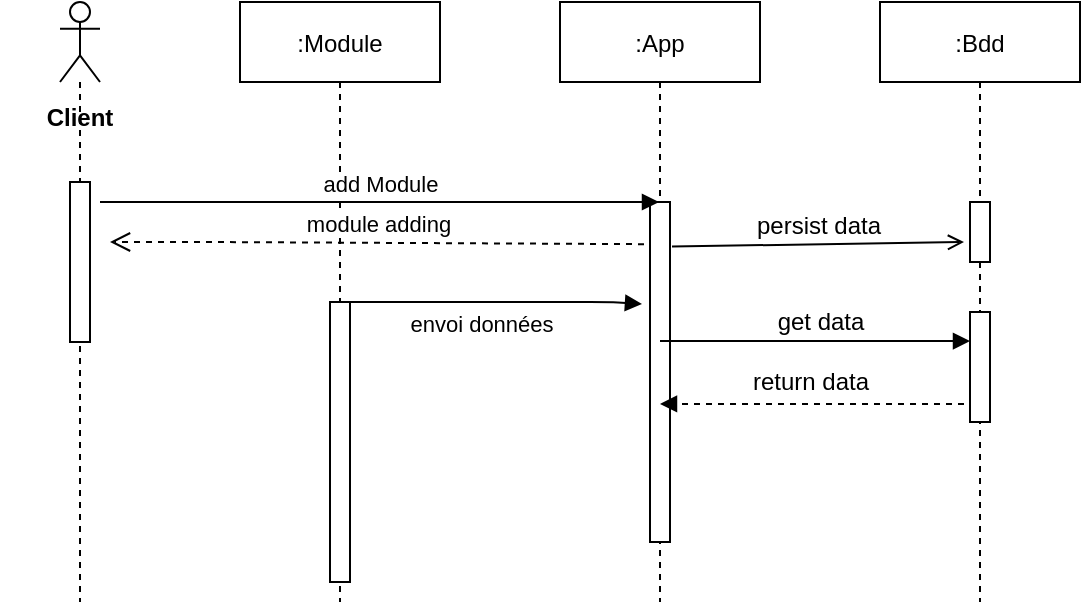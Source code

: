 <mxfile version="16.5.1" type="device"><diagram id="kgpKYQtTHZ0yAKxKKP6v" name="Page-1"><mxGraphModel dx="1186" dy="603" grid="1" gridSize="10" guides="1" tooltips="1" connect="1" arrows="1" fold="1" page="1" pageScale="1" pageWidth="850" pageHeight="1100" math="0" shadow="0"><root><mxCell id="0"/><mxCell id="1" parent="0"/><mxCell id="3nuBFxr9cyL0pnOWT2aG-1" value=":Module" style="shape=umlLifeline;perimeter=lifelinePerimeter;container=1;collapsible=0;recursiveResize=0;rounded=0;shadow=0;strokeWidth=1;" parent="1" vertex="1"><mxGeometry x="295" y="120" width="100" height="300" as="geometry"/></mxCell><mxCell id="3nuBFxr9cyL0pnOWT2aG-2" value="" style="points=[];perimeter=orthogonalPerimeter;rounded=0;shadow=0;strokeWidth=1;" parent="3nuBFxr9cyL0pnOWT2aG-1" vertex="1"><mxGeometry x="45" y="150" width="10" height="140" as="geometry"/></mxCell><mxCell id="3nuBFxr9cyL0pnOWT2aG-8" value="envoi données" style="verticalAlign=bottom;endArrow=block;shadow=0;strokeWidth=1;entryX=-0.4;entryY=0.3;entryDx=0;entryDy=0;entryPerimeter=0;" parent="1" source="3nuBFxr9cyL0pnOWT2aG-2" target="vtRarWh8xUpOXvlvZ6EW-5" edge="1"><mxGeometry x="-0.094" y="-20" relative="1" as="geometry"><mxPoint x="378" y="200" as="sourcePoint"/><Array as="points"><mxPoint x="430" y="270"/><mxPoint x="480" y="270"/></Array><mxPoint as="offset"/></mxGeometry></mxCell><mxCell id="vtRarWh8xUpOXvlvZ6EW-4" value=":App" style="shape=umlLifeline;perimeter=lifelinePerimeter;container=1;collapsible=0;recursiveResize=0;rounded=0;shadow=0;strokeWidth=1;" vertex="1" parent="1"><mxGeometry x="455" y="120" width="100" height="300" as="geometry"/></mxCell><mxCell id="vtRarWh8xUpOXvlvZ6EW-5" value="" style="points=[];perimeter=orthogonalPerimeter;rounded=0;shadow=0;strokeWidth=1;" vertex="1" parent="vtRarWh8xUpOXvlvZ6EW-4"><mxGeometry x="45" y="100" width="10" height="170" as="geometry"/></mxCell><mxCell id="vtRarWh8xUpOXvlvZ6EW-7" value=":Bdd" style="shape=umlLifeline;perimeter=lifelinePerimeter;container=1;collapsible=0;recursiveResize=0;rounded=0;shadow=0;strokeWidth=1;" vertex="1" parent="1"><mxGeometry x="615" y="120" width="100" height="300" as="geometry"/></mxCell><mxCell id="vtRarWh8xUpOXvlvZ6EW-8" value="" style="points=[];perimeter=orthogonalPerimeter;rounded=0;shadow=0;strokeWidth=1;" vertex="1" parent="vtRarWh8xUpOXvlvZ6EW-7"><mxGeometry x="45" y="100" width="10" height="30" as="geometry"/></mxCell><mxCell id="vtRarWh8xUpOXvlvZ6EW-17" value="" style="points=[];perimeter=orthogonalPerimeter;rounded=0;shadow=0;strokeWidth=1;" vertex="1" parent="vtRarWh8xUpOXvlvZ6EW-7"><mxGeometry x="45" y="155" width="10" height="55" as="geometry"/></mxCell><mxCell id="vtRarWh8xUpOXvlvZ6EW-14" value="&lt;span style=&quot;font-size: 12px&quot;&gt;persist data&lt;/span&gt;" style="html=1;verticalAlign=bottom;labelBackgroundColor=none;endArrow=open;endFill=0;rounded=0;entryX=-0.3;entryY=0.667;entryDx=0;entryDy=0;entryPerimeter=0;exitX=1.1;exitY=0.131;exitDx=0;exitDy=0;exitPerimeter=0;" edge="1" parent="1" source="vtRarWh8xUpOXvlvZ6EW-5" target="vtRarWh8xUpOXvlvZ6EW-8"><mxGeometry width="160" relative="1" as="geometry"><mxPoint x="585" y="230" as="sourcePoint"/><mxPoint x="745" y="230" as="targetPoint"/></mxGeometry></mxCell><mxCell id="vtRarWh8xUpOXvlvZ6EW-16" value="" style="html=1;verticalAlign=bottom;labelBackgroundColor=none;endArrow=block;endFill=1;rounded=0;entryX=0;entryY=0.264;entryDx=0;entryDy=0;entryPerimeter=0;" edge="1" parent="1" source="vtRarWh8xUpOXvlvZ6EW-4" target="vtRarWh8xUpOXvlvZ6EW-17"><mxGeometry width="160" relative="1" as="geometry"><mxPoint x="585" y="269.5" as="sourcePoint"/><mxPoint x="745" y="269.5" as="targetPoint"/></mxGeometry></mxCell><mxCell id="vtRarWh8xUpOXvlvZ6EW-18" value="get data" style="text;html=1;align=center;verticalAlign=middle;resizable=0;points=[];autosize=1;strokeColor=none;fillColor=none;" vertex="1" parent="1"><mxGeometry x="555" y="270" width="60" height="20" as="geometry"/></mxCell><mxCell id="vtRarWh8xUpOXvlvZ6EW-19" value="" style="html=1;verticalAlign=bottom;labelBackgroundColor=none;endArrow=block;endFill=1;dashed=1;rounded=0;exitX=-0.3;exitY=0.836;exitDx=0;exitDy=0;exitPerimeter=0;" edge="1" parent="1" source="vtRarWh8xUpOXvlvZ6EW-17" target="vtRarWh8xUpOXvlvZ6EW-4"><mxGeometry width="160" relative="1" as="geometry"><mxPoint x="595" y="300" as="sourcePoint"/><mxPoint x="585" y="301" as="targetPoint"/></mxGeometry></mxCell><mxCell id="vtRarWh8xUpOXvlvZ6EW-20" value="return data" style="text;html=1;align=center;verticalAlign=middle;resizable=0;points=[];autosize=1;strokeColor=none;fillColor=none;" vertex="1" parent="1"><mxGeometry x="545" y="300" width="70" height="20" as="geometry"/></mxCell><mxCell id="vtRarWh8xUpOXvlvZ6EW-24" value="" style="shape=umlLifeline;participant=umlActor;perimeter=lifelinePerimeter;whiteSpace=wrap;html=1;container=1;collapsible=0;recursiveResize=0;verticalAlign=top;spacingTop=36;outlineConnect=0;" vertex="1" parent="1"><mxGeometry x="205" y="120" width="20" height="300" as="geometry"/></mxCell><mxCell id="vtRarWh8xUpOXvlvZ6EW-26" value="" style="html=1;points=[];perimeter=orthogonalPerimeter;" vertex="1" parent="vtRarWh8xUpOXvlvZ6EW-24"><mxGeometry x="5" y="90" width="10" height="80" as="geometry"/></mxCell><mxCell id="vtRarWh8xUpOXvlvZ6EW-25" value="Client" style="text;align=center;fontStyle=1;verticalAlign=middle;spacingLeft=3;spacingRight=3;strokeColor=none;rotatable=0;points=[[0,0.5],[1,0.5]];portConstraint=eastwest;" vertex="1" parent="1"><mxGeometry x="175" y="164" width="80" height="26" as="geometry"/></mxCell><mxCell id="vtRarWh8xUpOXvlvZ6EW-27" value="add Module" style="html=1;verticalAlign=bottom;endArrow=block;rounded=0;" edge="1" parent="1" target="vtRarWh8xUpOXvlvZ6EW-4"><mxGeometry width="80" relative="1" as="geometry"><mxPoint x="225" y="220" as="sourcePoint"/><mxPoint x="305" y="220" as="targetPoint"/></mxGeometry></mxCell><mxCell id="vtRarWh8xUpOXvlvZ6EW-28" value="module adding" style="html=1;verticalAlign=bottom;endArrow=open;dashed=1;endSize=8;rounded=0;exitX=-0.3;exitY=0.124;exitDx=0;exitDy=0;exitPerimeter=0;" edge="1" parent="1" source="vtRarWh8xUpOXvlvZ6EW-5"><mxGeometry relative="1" as="geometry"><mxPoint x="505" y="230" as="sourcePoint"/><mxPoint x="230" y="240" as="targetPoint"/><Array as="points"><mxPoint x="280" y="240"/></Array></mxGeometry></mxCell></root></mxGraphModel></diagram></mxfile>